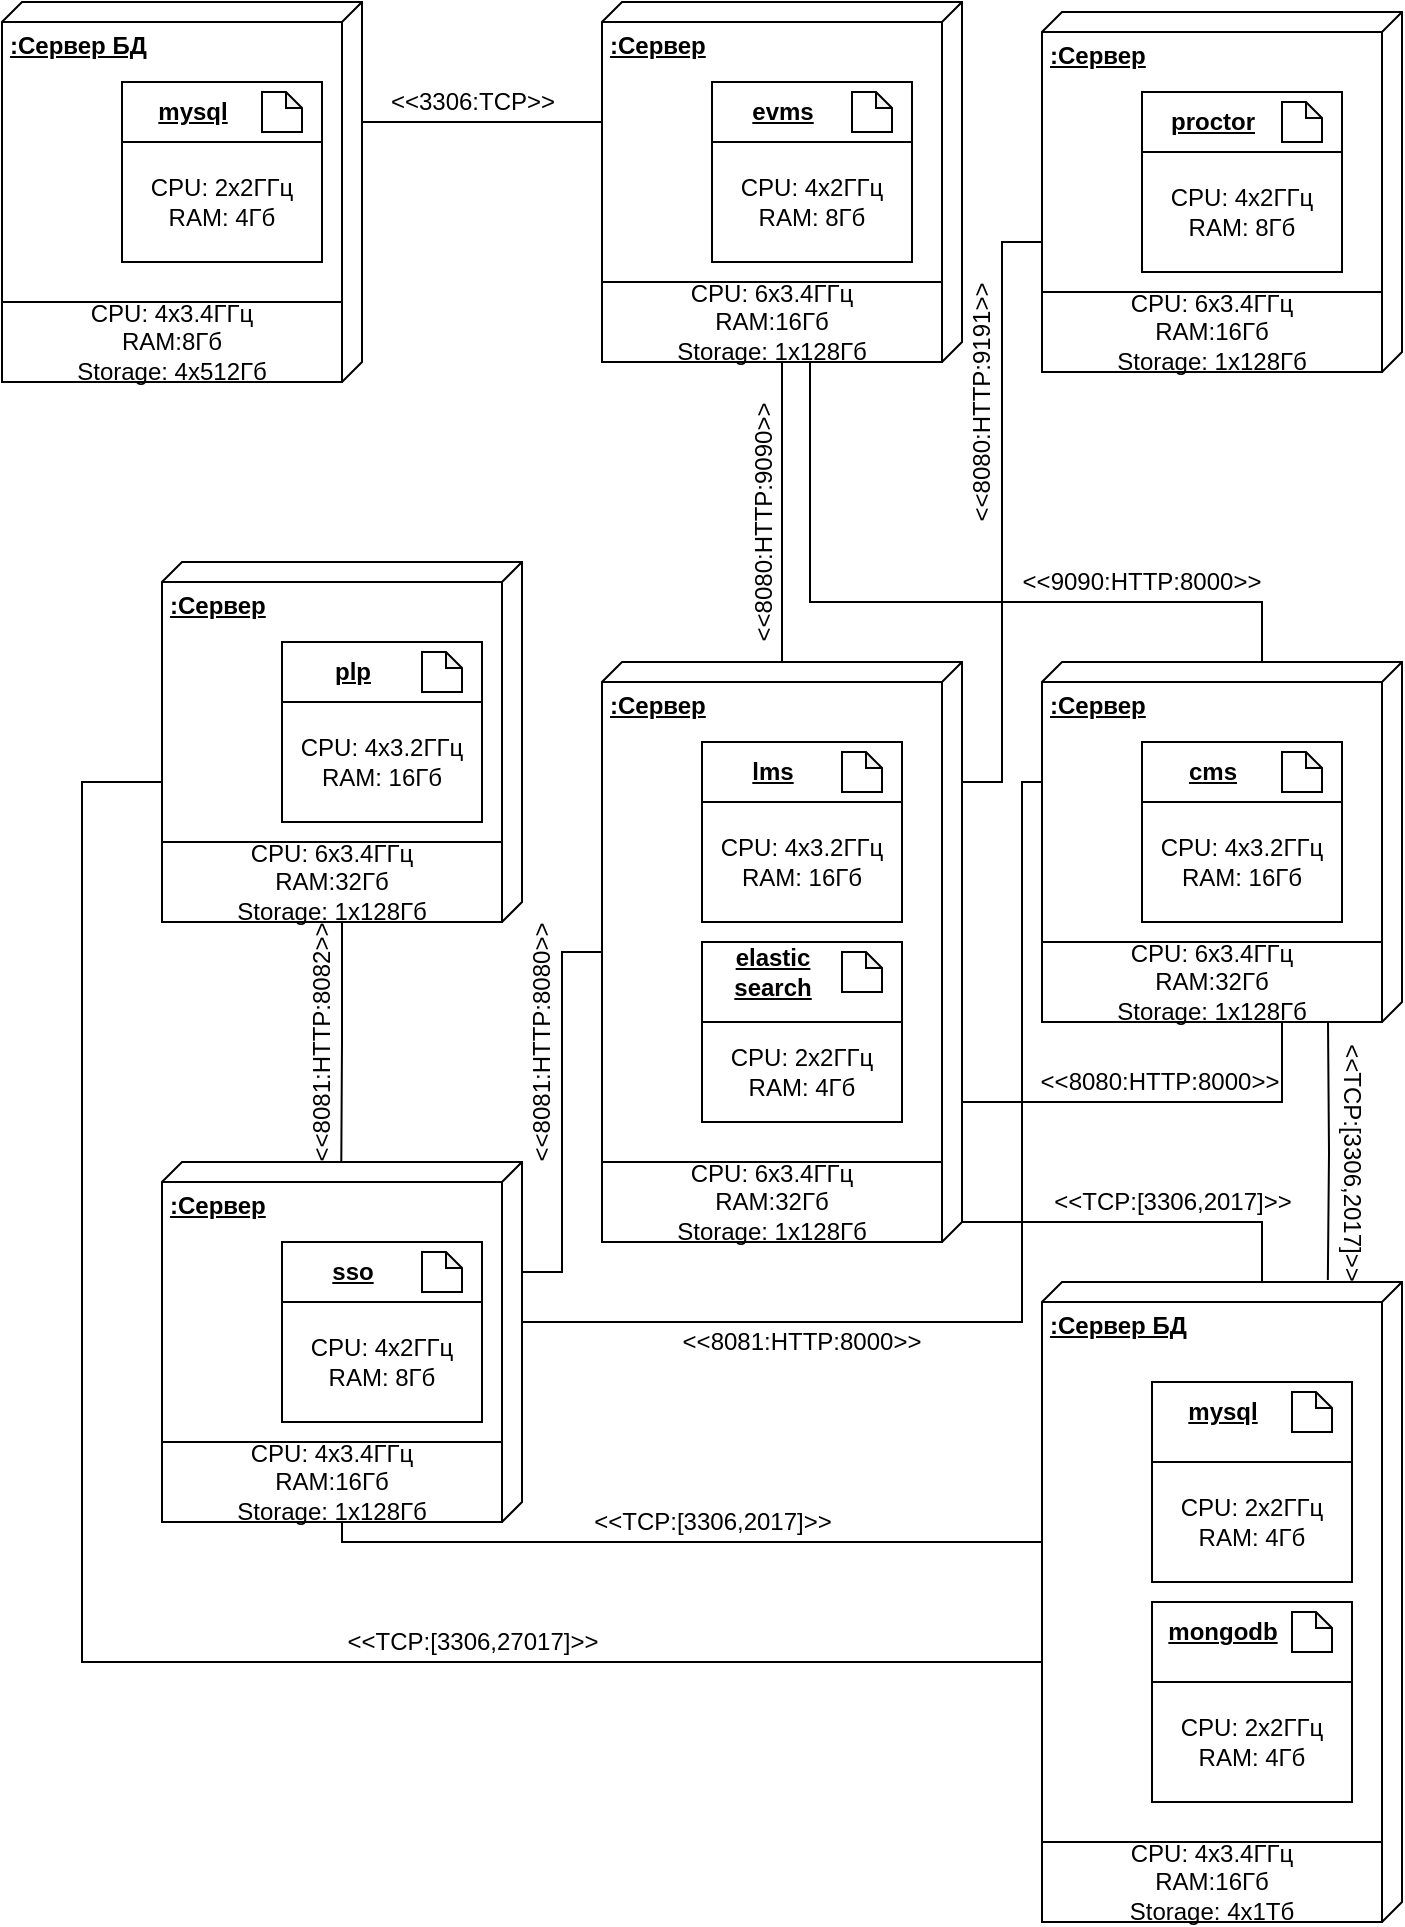 <mxfile version="13.8.6" type="device"><diagram name="Page-1" id="b5b7bab2-c9e2-2cf4-8b2a-24fd1a2a6d21"><mxGraphModel dx="2012" dy="1841" grid="1" gridSize="10" guides="1" tooltips="1" connect="1" arrows="1" fold="1" page="1" pageScale="1" pageWidth="827" pageHeight="1169" background="#ffffff" math="0" shadow="0"><root><mxCell id="0"/><mxCell id="1" parent="0"/><mxCell id="VOaN_T4SeR6G93SoCoAR-55" style="edgeStyle=orthogonalEdgeStyle;rounded=0;orthogonalLoop=1;jettySize=auto;html=1;endArrow=none;endFill=0;entryX=-0.003;entryY=0.206;entryDx=0;entryDy=0;entryPerimeter=0;" edge="1" parent="1" target="VOaN_T4SeR6G93SoCoAR-5"><mxGeometry relative="1" as="geometry"><mxPoint x="423" y="420" as="sourcePoint"/><mxPoint x="423" y="540" as="targetPoint"/><Array as="points"/></mxGeometry></mxCell><mxCell id="VOaN_T4SeR6G93SoCoAR-69" style="edgeStyle=orthogonalEdgeStyle;rounded=0;orthogonalLoop=1;jettySize=auto;html=1;endArrow=none;endFill=0;" edge="1" parent="1" source="VOaN_T4SeR6G93SoCoAR-1" target="VOaN_T4SeR6G93SoCoAR-7"><mxGeometry relative="1" as="geometry"><Array as="points"><mxPoint x="390" y="210"/><mxPoint x="164" y="210"/></Array></mxGeometry></mxCell><mxCell id="VOaN_T4SeR6G93SoCoAR-79" style="edgeStyle=orthogonalEdgeStyle;rounded=0;orthogonalLoop=1;jettySize=auto;html=1;startArrow=none;startFill=0;endArrow=none;endFill=0;" edge="1" parent="1" source="VOaN_T4SeR6G93SoCoAR-1" target="VOaN_T4SeR6G93SoCoAR-4"><mxGeometry relative="1" as="geometry"><Array as="points"><mxPoint x="270" y="300"/><mxPoint x="270" y="570"/><mxPoint x="10" y="570"/></Array></mxGeometry></mxCell><mxCell id="VOaN_T4SeR6G93SoCoAR-1" value="&lt;b&gt;:Сервер&lt;/b&gt;" style="verticalAlign=top;align=left;spacingTop=8;spacingLeft=2;spacingRight=12;shape=cube;size=10;direction=south;fontStyle=4;html=1;" vertex="1" parent="1"><mxGeometry x="280" y="240" width="180" height="180" as="geometry"/></mxCell><mxCell id="VOaN_T4SeR6G93SoCoAR-54" style="edgeStyle=orthogonalEdgeStyle;rounded=0;orthogonalLoop=1;jettySize=auto;html=1;endArrow=none;endFill=0;" edge="1" parent="1" source="VOaN_T4SeR6G93SoCoAR-2" target="VOaN_T4SeR6G93SoCoAR-5"><mxGeometry relative="1" as="geometry"><mxPoint x="400" y="487" as="targetPoint"/><Array as="points"><mxPoint x="150" y="520"/><mxPoint x="390" y="520"/></Array></mxGeometry></mxCell><mxCell id="VOaN_T4SeR6G93SoCoAR-64" style="edgeStyle=orthogonalEdgeStyle;rounded=0;orthogonalLoop=1;jettySize=auto;html=1;endArrow=none;endFill=0;" edge="1" parent="1" source="VOaN_T4SeR6G93SoCoAR-2" target="VOaN_T4SeR6G93SoCoAR-7"><mxGeometry relative="1" as="geometry"><Array as="points"><mxPoint x="150" y="160"/><mxPoint x="150" y="160"/></Array></mxGeometry></mxCell><mxCell id="VOaN_T4SeR6G93SoCoAR-78" style="edgeStyle=orthogonalEdgeStyle;rounded=0;orthogonalLoop=1;jettySize=auto;html=1;entryX=0;entryY=0;entryDx=55;entryDy=0;entryPerimeter=0;startArrow=none;startFill=0;endArrow=none;endFill=0;" edge="1" parent="1" source="VOaN_T4SeR6G93SoCoAR-2" target="VOaN_T4SeR6G93SoCoAR-4"><mxGeometry relative="1" as="geometry"/></mxCell><mxCell id="VOaN_T4SeR6G93SoCoAR-120" style="edgeStyle=orthogonalEdgeStyle;rounded=0;orthogonalLoop=1;jettySize=auto;html=1;entryX=0.562;entryY=0.996;entryDx=0;entryDy=0;entryPerimeter=0;startArrow=none;startFill=0;endArrow=none;endFill=0;" edge="1" parent="1" source="VOaN_T4SeR6G93SoCoAR-2" target="VOaN_T4SeR6G93SoCoAR-95"><mxGeometry relative="1" as="geometry"><Array as="points"><mxPoint x="400" y="460"/><mxPoint x="400" y="420"/></Array></mxGeometry></mxCell><mxCell id="VOaN_T4SeR6G93SoCoAR-2" value="&lt;b&gt;:Сервер&lt;/b&gt;" style="verticalAlign=top;align=left;spacingTop=8;spacingLeft=2;spacingRight=12;shape=cube;size=10;direction=south;fontStyle=4;html=1;" vertex="1" parent="1"><mxGeometry x="60" y="240" width="180" height="290" as="geometry"/></mxCell><mxCell id="VOaN_T4SeR6G93SoCoAR-77" style="edgeStyle=orthogonalEdgeStyle;rounded=0;orthogonalLoop=1;jettySize=auto;html=1;entryX=0.011;entryY=0.502;entryDx=0;entryDy=0;entryPerimeter=0;startArrow=none;startFill=0;endArrow=none;endFill=0;" edge="1" parent="1" source="VOaN_T4SeR6G93SoCoAR-3" target="VOaN_T4SeR6G93SoCoAR-4"><mxGeometry relative="1" as="geometry"/></mxCell><mxCell id="VOaN_T4SeR6G93SoCoAR-81" style="edgeStyle=orthogonalEdgeStyle;rounded=0;orthogonalLoop=1;jettySize=auto;html=1;entryX=0;entryY=0;entryDx=115;entryDy=180;entryPerimeter=0;startArrow=none;startFill=0;endArrow=none;endFill=0;" edge="1" parent="1" source="VOaN_T4SeR6G93SoCoAR-3" target="VOaN_T4SeR6G93SoCoAR-5"><mxGeometry relative="1" as="geometry"><Array as="points"><mxPoint x="-200" y="300"/><mxPoint x="-200" y="740"/><mxPoint x="285" y="740"/></Array></mxGeometry></mxCell><mxCell id="VOaN_T4SeR6G93SoCoAR-3" value="&lt;b&gt;:Сервер&lt;/b&gt;" style="verticalAlign=top;align=left;spacingTop=8;spacingLeft=2;spacingRight=12;shape=cube;size=10;direction=south;fontStyle=4;html=1;" vertex="1" parent="1"><mxGeometry x="-160" y="190" width="180" height="180" as="geometry"/></mxCell><mxCell id="VOaN_T4SeR6G93SoCoAR-80" style="edgeStyle=orthogonalEdgeStyle;rounded=0;orthogonalLoop=1;jettySize=auto;html=1;entryX=0.317;entryY=0.993;entryDx=0;entryDy=0;entryPerimeter=0;startArrow=none;startFill=0;endArrow=none;endFill=0;" edge="1" parent="1" source="VOaN_T4SeR6G93SoCoAR-4" target="VOaN_T4SeR6G93SoCoAR-5"><mxGeometry relative="1" as="geometry"><Array as="points"><mxPoint x="-70" y="680"/><mxPoint x="286" y="680"/></Array></mxGeometry></mxCell><mxCell id="VOaN_T4SeR6G93SoCoAR-4" value="&lt;b&gt;:Сервер&lt;/b&gt;" style="verticalAlign=top;align=left;spacingTop=8;spacingLeft=2;spacingRight=12;shape=cube;size=10;direction=south;fontStyle=4;html=1;" vertex="1" parent="1"><mxGeometry x="-160" y="490" width="180" height="180" as="geometry"/></mxCell><mxCell id="VOaN_T4SeR6G93SoCoAR-5" value="&lt;b&gt;:Сервер БД&lt;/b&gt;" style="verticalAlign=top;align=left;spacingTop=8;spacingLeft=2;spacingRight=12;shape=cube;size=10;direction=south;fontStyle=4;html=1;" vertex="1" parent="1"><mxGeometry x="280" y="550" width="180" height="320" as="geometry"/></mxCell><mxCell id="VOaN_T4SeR6G93SoCoAR-66" style="edgeStyle=orthogonalEdgeStyle;rounded=0;orthogonalLoop=1;jettySize=auto;html=1;endArrow=none;endFill=0;" edge="1" parent="1" source="VOaN_T4SeR6G93SoCoAR-7" target="VOaN_T4SeR6G93SoCoAR-59"><mxGeometry relative="1" as="geometry"><Array as="points"><mxPoint x="50" y="-30"/><mxPoint x="50" y="-30"/></Array></mxGeometry></mxCell><mxCell id="VOaN_T4SeR6G93SoCoAR-7" value="&lt;b&gt;:Сервер&lt;/b&gt;" style="verticalAlign=top;align=left;spacingTop=8;spacingLeft=2;spacingRight=12;shape=cube;size=10;direction=south;fontStyle=4;html=1;" vertex="1" parent="1"><mxGeometry x="60" y="-90" width="180" height="180" as="geometry"/></mxCell><mxCell id="VOaN_T4SeR6G93SoCoAR-70" style="edgeStyle=orthogonalEdgeStyle;rounded=0;orthogonalLoop=1;jettySize=auto;html=1;endArrow=none;endFill=0;" edge="1" parent="1" source="VOaN_T4SeR6G93SoCoAR-8"><mxGeometry relative="1" as="geometry"><mxPoint x="240" y="300" as="targetPoint"/><Array as="points"><mxPoint x="260" y="30"/><mxPoint x="260" y="300"/></Array></mxGeometry></mxCell><mxCell id="VOaN_T4SeR6G93SoCoAR-8" value="&lt;b&gt;:Сервер&lt;/b&gt;" style="verticalAlign=top;align=left;spacingTop=8;spacingLeft=2;spacingRight=12;shape=cube;size=10;direction=south;fontStyle=4;html=1;" vertex="1" parent="1"><mxGeometry x="280" y="-85" width="180" height="180" as="geometry"/></mxCell><mxCell id="VOaN_T4SeR6G93SoCoAR-21" value="" style="group" vertex="1" connectable="0" parent="1"><mxGeometry x="335" y="600" width="100" height="60" as="geometry"/></mxCell><mxCell id="VOaN_T4SeR6G93SoCoAR-17" value="" style="rounded=0;whiteSpace=wrap;html=1;" vertex="1" parent="VOaN_T4SeR6G93SoCoAR-21"><mxGeometry width="100" height="60" as="geometry"/></mxCell><mxCell id="VOaN_T4SeR6G93SoCoAR-19" value="" style="shape=note;whiteSpace=wrap;html=1;backgroundOutline=1;darkOpacity=0.05;size=8;" vertex="1" parent="VOaN_T4SeR6G93SoCoAR-21"><mxGeometry x="70" y="5" width="20" height="20" as="geometry"/></mxCell><mxCell id="VOaN_T4SeR6G93SoCoAR-20" value="mysql" style="text;html=1;align=center;verticalAlign=middle;resizable=0;points=[];autosize=1;fontStyle=5" vertex="1" parent="VOaN_T4SeR6G93SoCoAR-21"><mxGeometry x="10" y="5" width="50" height="20" as="geometry"/></mxCell><mxCell id="VOaN_T4SeR6G93SoCoAR-22" value="" style="group" vertex="1" connectable="0" parent="1"><mxGeometry x="335" y="710" width="100" height="60" as="geometry"/></mxCell><mxCell id="VOaN_T4SeR6G93SoCoAR-23" value="" style="rounded=0;whiteSpace=wrap;html=1;" vertex="1" parent="VOaN_T4SeR6G93SoCoAR-22"><mxGeometry width="100" height="60" as="geometry"/></mxCell><mxCell id="VOaN_T4SeR6G93SoCoAR-24" value="" style="shape=note;whiteSpace=wrap;html=1;backgroundOutline=1;darkOpacity=0.05;size=8;" vertex="1" parent="VOaN_T4SeR6G93SoCoAR-22"><mxGeometry x="70" y="5" width="20" height="20" as="geometry"/></mxCell><mxCell id="VOaN_T4SeR6G93SoCoAR-25" value="mongodb" style="text;html=1;align=center;verticalAlign=middle;resizable=0;points=[];autosize=1;fontStyle=5" vertex="1" parent="VOaN_T4SeR6G93SoCoAR-22"><mxGeometry y="5" width="70" height="20" as="geometry"/></mxCell><mxCell id="VOaN_T4SeR6G93SoCoAR-26" value="" style="group" vertex="1" connectable="0" parent="1"><mxGeometry x="110" y="280" width="100" height="85" as="geometry"/></mxCell><mxCell id="VOaN_T4SeR6G93SoCoAR-27" value="" style="rounded=0;whiteSpace=wrap;html=1;" vertex="1" parent="VOaN_T4SeR6G93SoCoAR-26"><mxGeometry width="100" height="60" as="geometry"/></mxCell><mxCell id="VOaN_T4SeR6G93SoCoAR-28" value="" style="shape=note;whiteSpace=wrap;html=1;backgroundOutline=1;darkOpacity=0.05;size=8;" vertex="1" parent="VOaN_T4SeR6G93SoCoAR-26"><mxGeometry x="70" y="5" width="20" height="20" as="geometry"/></mxCell><mxCell id="VOaN_T4SeR6G93SoCoAR-29" value="lms" style="text;html=1;align=center;verticalAlign=middle;resizable=0;points=[];autosize=1;fontStyle=5" vertex="1" parent="VOaN_T4SeR6G93SoCoAR-26"><mxGeometry x="15" y="5" width="40" height="20" as="geometry"/></mxCell><mxCell id="VOaN_T4SeR6G93SoCoAR-96" value="CPU: 4x3.2ГГц&lt;br&gt;RAM: 16Гб" style="rounded=0;whiteSpace=wrap;html=1;" vertex="1" parent="VOaN_T4SeR6G93SoCoAR-26"><mxGeometry y="30" width="100" height="60" as="geometry"/></mxCell><mxCell id="VOaN_T4SeR6G93SoCoAR-30" value="" style="group" vertex="1" connectable="0" parent="1"><mxGeometry x="330" y="280" width="100" height="60" as="geometry"/></mxCell><mxCell id="VOaN_T4SeR6G93SoCoAR-31" value="" style="rounded=0;whiteSpace=wrap;html=1;" vertex="1" parent="VOaN_T4SeR6G93SoCoAR-30"><mxGeometry width="100" height="60" as="geometry"/></mxCell><mxCell id="VOaN_T4SeR6G93SoCoAR-32" value="" style="shape=note;whiteSpace=wrap;html=1;backgroundOutline=1;darkOpacity=0.05;size=8;" vertex="1" parent="VOaN_T4SeR6G93SoCoAR-30"><mxGeometry x="70" y="5" width="20" height="20" as="geometry"/></mxCell><mxCell id="VOaN_T4SeR6G93SoCoAR-33" value="cms" style="text;html=1;align=center;verticalAlign=middle;resizable=0;points=[];autosize=1;fontStyle=5" vertex="1" parent="VOaN_T4SeR6G93SoCoAR-30"><mxGeometry x="15" y="5" width="40" height="20" as="geometry"/></mxCell><mxCell id="VOaN_T4SeR6G93SoCoAR-34" value="" style="group" vertex="1" connectable="0" parent="1"><mxGeometry x="-100" y="230" width="100" height="60" as="geometry"/></mxCell><mxCell id="VOaN_T4SeR6G93SoCoAR-35" value="" style="rounded=0;whiteSpace=wrap;html=1;" vertex="1" parent="VOaN_T4SeR6G93SoCoAR-34"><mxGeometry width="100" height="60" as="geometry"/></mxCell><mxCell id="VOaN_T4SeR6G93SoCoAR-36" value="" style="shape=note;whiteSpace=wrap;html=1;backgroundOutline=1;darkOpacity=0.05;size=8;" vertex="1" parent="VOaN_T4SeR6G93SoCoAR-34"><mxGeometry x="70" y="5" width="20" height="20" as="geometry"/></mxCell><mxCell id="VOaN_T4SeR6G93SoCoAR-37" value="plp" style="text;html=1;align=center;verticalAlign=middle;resizable=0;points=[];autosize=1;fontStyle=5" vertex="1" parent="VOaN_T4SeR6G93SoCoAR-34"><mxGeometry x="20" y="5" width="30" height="20" as="geometry"/></mxCell><mxCell id="VOaN_T4SeR6G93SoCoAR-38" value="" style="group" vertex="1" connectable="0" parent="1"><mxGeometry x="-100" y="530" width="100" height="90" as="geometry"/></mxCell><mxCell id="VOaN_T4SeR6G93SoCoAR-39" value="" style="rounded=0;whiteSpace=wrap;html=1;" vertex="1" parent="VOaN_T4SeR6G93SoCoAR-38"><mxGeometry width="100" height="60" as="geometry"/></mxCell><mxCell id="VOaN_T4SeR6G93SoCoAR-40" value="" style="shape=note;whiteSpace=wrap;html=1;backgroundOutline=1;darkOpacity=0.05;size=8;" vertex="1" parent="VOaN_T4SeR6G93SoCoAR-38"><mxGeometry x="70" y="5" width="20" height="20" as="geometry"/></mxCell><mxCell id="VOaN_T4SeR6G93SoCoAR-41" value="sso" style="text;html=1;align=center;verticalAlign=middle;resizable=0;points=[];autosize=1;fontStyle=5" vertex="1" parent="VOaN_T4SeR6G93SoCoAR-38"><mxGeometry x="15" y="5" width="40" height="20" as="geometry"/></mxCell><mxCell id="VOaN_T4SeR6G93SoCoAR-90" value="CPU: 4x2ГГц&lt;br&gt;RAM: 8Гб" style="rounded=0;whiteSpace=wrap;html=1;" vertex="1" parent="VOaN_T4SeR6G93SoCoAR-38"><mxGeometry y="30" width="100" height="60" as="geometry"/></mxCell><mxCell id="VOaN_T4SeR6G93SoCoAR-42" value="" style="group" vertex="1" connectable="0" parent="1"><mxGeometry x="115" y="-50" width="100" height="60" as="geometry"/></mxCell><mxCell id="VOaN_T4SeR6G93SoCoAR-43" value="" style="rounded=0;whiteSpace=wrap;html=1;" vertex="1" parent="VOaN_T4SeR6G93SoCoAR-42"><mxGeometry width="100" height="60" as="geometry"/></mxCell><mxCell id="VOaN_T4SeR6G93SoCoAR-44" value="" style="shape=note;whiteSpace=wrap;html=1;backgroundOutline=1;darkOpacity=0.05;size=8;" vertex="1" parent="VOaN_T4SeR6G93SoCoAR-42"><mxGeometry x="70" y="5" width="20" height="20" as="geometry"/></mxCell><mxCell id="VOaN_T4SeR6G93SoCoAR-45" value="evms" style="text;html=1;align=center;verticalAlign=middle;resizable=0;points=[];autosize=1;fontStyle=5" vertex="1" parent="VOaN_T4SeR6G93SoCoAR-42"><mxGeometry x="10" y="5" width="50" height="20" as="geometry"/></mxCell><mxCell id="VOaN_T4SeR6G93SoCoAR-46" value="" style="group" vertex="1" connectable="0" parent="1"><mxGeometry x="330" y="-45" width="100" height="60" as="geometry"/></mxCell><mxCell id="VOaN_T4SeR6G93SoCoAR-47" value="" style="rounded=0;whiteSpace=wrap;html=1;" vertex="1" parent="VOaN_T4SeR6G93SoCoAR-46"><mxGeometry width="100" height="60" as="geometry"/></mxCell><mxCell id="VOaN_T4SeR6G93SoCoAR-48" value="" style="shape=note;whiteSpace=wrap;html=1;backgroundOutline=1;darkOpacity=0.05;size=8;" vertex="1" parent="VOaN_T4SeR6G93SoCoAR-46"><mxGeometry x="70" y="5" width="20" height="20" as="geometry"/></mxCell><mxCell id="VOaN_T4SeR6G93SoCoAR-49" value="proctor" style="text;html=1;align=center;verticalAlign=middle;resizable=0;points=[];autosize=1;fontStyle=5" vertex="1" parent="VOaN_T4SeR6G93SoCoAR-46"><mxGeometry x="5" y="5" width="60" height="20" as="geometry"/></mxCell><mxCell id="VOaN_T4SeR6G93SoCoAR-50" value="" style="group" vertex="1" connectable="0" parent="1"><mxGeometry x="110" y="380" width="100" height="60" as="geometry"/></mxCell><mxCell id="VOaN_T4SeR6G93SoCoAR-51" value="" style="rounded=0;whiteSpace=wrap;html=1;" vertex="1" parent="VOaN_T4SeR6G93SoCoAR-50"><mxGeometry width="100" height="60" as="geometry"/></mxCell><mxCell id="VOaN_T4SeR6G93SoCoAR-52" value="" style="shape=note;whiteSpace=wrap;html=1;backgroundOutline=1;darkOpacity=0.05;size=8;" vertex="1" parent="VOaN_T4SeR6G93SoCoAR-50"><mxGeometry x="70" y="5" width="20" height="20" as="geometry"/></mxCell><mxCell id="VOaN_T4SeR6G93SoCoAR-53" value="elastic&lt;br&gt;search" style="text;html=1;align=center;verticalAlign=middle;resizable=0;points=[];autosize=1;fontStyle=5" vertex="1" parent="VOaN_T4SeR6G93SoCoAR-50"><mxGeometry x="10" width="50" height="30" as="geometry"/></mxCell><mxCell id="VOaN_T4SeR6G93SoCoAR-59" value="&lt;b&gt;:Сервер БД&lt;/b&gt;" style="verticalAlign=top;align=left;spacingTop=8;spacingLeft=2;spacingRight=12;shape=cube;size=10;direction=south;fontStyle=4;html=1;" vertex="1" parent="1"><mxGeometry x="-240" y="-90" width="180" height="190" as="geometry"/></mxCell><mxCell id="VOaN_T4SeR6G93SoCoAR-60" value="" style="group" vertex="1" connectable="0" parent="1"><mxGeometry x="-180" y="-50" width="100" height="60" as="geometry"/></mxCell><mxCell id="VOaN_T4SeR6G93SoCoAR-61" value="" style="rounded=0;whiteSpace=wrap;html=1;" vertex="1" parent="VOaN_T4SeR6G93SoCoAR-60"><mxGeometry width="100" height="60" as="geometry"/></mxCell><mxCell id="VOaN_T4SeR6G93SoCoAR-62" value="" style="shape=note;whiteSpace=wrap;html=1;backgroundOutline=1;darkOpacity=0.05;size=8;" vertex="1" parent="VOaN_T4SeR6G93SoCoAR-60"><mxGeometry x="70" y="5" width="20" height="20" as="geometry"/></mxCell><mxCell id="VOaN_T4SeR6G93SoCoAR-63" value="mysql" style="text;html=1;align=center;verticalAlign=middle;resizable=0;points=[];autosize=1;fontStyle=5" vertex="1" parent="VOaN_T4SeR6G93SoCoAR-60"><mxGeometry x="10" y="5" width="50" height="20" as="geometry"/></mxCell><mxCell id="VOaN_T4SeR6G93SoCoAR-82" value="&amp;lt;&amp;lt;TCP:[3306,27017]&amp;gt;&amp;gt;" style="text;html=1;align=center;verticalAlign=middle;resizable=0;points=[];autosize=1;" vertex="1" parent="1"><mxGeometry x="-75" y="720" width="140" height="20" as="geometry"/></mxCell><mxCell id="VOaN_T4SeR6G93SoCoAR-83" value="&amp;lt;&amp;lt;TCP:[3306,2017]&amp;gt;&amp;gt;" style="text;html=1;align=center;verticalAlign=middle;resizable=0;points=[];autosize=1;" vertex="1" parent="1"><mxGeometry x="50" y="660" width="130" height="20" as="geometry"/></mxCell><mxCell id="VOaN_T4SeR6G93SoCoAR-86" value="&amp;lt;&amp;lt;8081:HTTP:8082&amp;gt;&amp;gt;" style="text;html=1;strokeColor=none;fillColor=none;align=center;verticalAlign=middle;whiteSpace=wrap;rounded=0;rotation=-90;" vertex="1" parent="1"><mxGeometry x="-100" y="420" width="40" height="20" as="geometry"/></mxCell><mxCell id="VOaN_T4SeR6G93SoCoAR-87" value="CPU: 2x2ГГц&lt;br&gt;RAM: 4Гб" style="rounded=0;whiteSpace=wrap;html=1;" vertex="1" parent="1"><mxGeometry x="335" y="640" width="100" height="60" as="geometry"/></mxCell><mxCell id="VOaN_T4SeR6G93SoCoAR-88" value="&lt;span&gt;CPU: 2x2ГГц&lt;/span&gt;&lt;br&gt;&lt;span&gt;RAM: 4Гб&lt;/span&gt;" style="rounded=0;whiteSpace=wrap;html=1;" vertex="1" parent="1"><mxGeometry x="335" y="750" width="100" height="60" as="geometry"/></mxCell><mxCell id="VOaN_T4SeR6G93SoCoAR-91" value="&lt;span&gt;CPU: 4x3.4ГГц&lt;/span&gt;&lt;br&gt;&lt;span&gt;RAM:16Гб&lt;/span&gt;&lt;br&gt;&lt;span&gt;Storage: 1x128Гб&lt;/span&gt;" style="rounded=0;whiteSpace=wrap;html=1;" vertex="1" parent="1"><mxGeometry x="-160" y="630" width="170" height="40" as="geometry"/></mxCell><mxCell id="VOaN_T4SeR6G93SoCoAR-92" value="CPU: 4x3.2ГГц&lt;br&gt;RAM: 16Гб" style="rounded=0;whiteSpace=wrap;html=1;" vertex="1" parent="1"><mxGeometry x="-100" y="260" width="100" height="60" as="geometry"/></mxCell><mxCell id="VOaN_T4SeR6G93SoCoAR-93" value="&lt;span&gt;CPU: 6x3.4ГГц&lt;/span&gt;&lt;br&gt;&lt;span&gt;RAM:32Гб&lt;/span&gt;&lt;br&gt;&lt;span&gt;Storage: 1x128Гб&lt;/span&gt;" style="rounded=0;whiteSpace=wrap;html=1;" vertex="1" parent="1"><mxGeometry x="-160" y="330" width="170" height="40" as="geometry"/></mxCell><mxCell id="VOaN_T4SeR6G93SoCoAR-94" value="CPU: 4x3.2ГГц&lt;br&gt;RAM: 16Гб" style="rounded=0;whiteSpace=wrap;html=1;" vertex="1" parent="1"><mxGeometry x="330" y="310" width="100" height="60" as="geometry"/></mxCell><mxCell id="VOaN_T4SeR6G93SoCoAR-95" value="&lt;span&gt;CPU: 6x3.4ГГц&lt;/span&gt;&lt;br&gt;&lt;span&gt;RAM:32Гб&lt;/span&gt;&lt;br&gt;&lt;span&gt;Storage: 1x128Гб&lt;/span&gt;" style="rounded=0;whiteSpace=wrap;html=1;" vertex="1" parent="1"><mxGeometry x="280" y="380" width="170" height="40" as="geometry"/></mxCell><mxCell id="VOaN_T4SeR6G93SoCoAR-97" value="CPU: 2x2ГГц&lt;br&gt;RAM: 4Гб" style="rounded=0;whiteSpace=wrap;html=1;" vertex="1" parent="1"><mxGeometry x="110" y="420" width="100" height="50" as="geometry"/></mxCell><mxCell id="VOaN_T4SeR6G93SoCoAR-99" value="&lt;span&gt;CPU: 6x3.4ГГц&lt;/span&gt;&lt;br&gt;&lt;span&gt;RAM:32Гб&lt;/span&gt;&lt;br&gt;&lt;span&gt;Storage: 1x128Гб&lt;/span&gt;" style="rounded=0;whiteSpace=wrap;html=1;" vertex="1" parent="1"><mxGeometry x="60" y="490" width="170" height="40" as="geometry"/></mxCell><mxCell id="VOaN_T4SeR6G93SoCoAR-100" value="CPU: 4x2ГГц&lt;br&gt;RAM: 8Гб" style="rounded=0;whiteSpace=wrap;html=1;" vertex="1" parent="1"><mxGeometry x="330" y="-15" width="100" height="60" as="geometry"/></mxCell><mxCell id="VOaN_T4SeR6G93SoCoAR-101" value="&lt;span&gt;CPU: 6x3.4ГГц&lt;/span&gt;&lt;br&gt;&lt;span&gt;RAM:16Гб&lt;/span&gt;&lt;br&gt;&lt;span&gt;Storage: 1x128Гб&lt;/span&gt;" style="rounded=0;whiteSpace=wrap;html=1;" vertex="1" parent="1"><mxGeometry x="280" y="55" width="170" height="40" as="geometry"/></mxCell><mxCell id="VOaN_T4SeR6G93SoCoAR-102" value="CPU: 4x2ГГц&lt;br&gt;RAM: 8Гб" style="rounded=0;whiteSpace=wrap;html=1;" vertex="1" parent="1"><mxGeometry x="115" y="-20" width="100" height="60" as="geometry"/></mxCell><mxCell id="VOaN_T4SeR6G93SoCoAR-103" value="&lt;span&gt;CPU: 6x3.4ГГц&lt;/span&gt;&lt;br&gt;&lt;span&gt;RAM:16Гб&lt;/span&gt;&lt;br&gt;&lt;span&gt;Storage: 1x128Гб&lt;/span&gt;" style="rounded=0;whiteSpace=wrap;html=1;" vertex="1" parent="1"><mxGeometry x="60" y="50" width="170" height="40" as="geometry"/></mxCell><mxCell id="VOaN_T4SeR6G93SoCoAR-104" value="CPU: 2x2ГГц&lt;br&gt;RAM: 4Гб" style="rounded=0;whiteSpace=wrap;html=1;" vertex="1" parent="1"><mxGeometry x="-180" y="-20" width="100" height="60" as="geometry"/></mxCell><mxCell id="VOaN_T4SeR6G93SoCoAR-106" value="CPU: 4x3.4ГГц&lt;br&gt;RAM:8Гб&lt;br&gt;Storage: 4x512Гб" style="rounded=0;whiteSpace=wrap;html=1;" vertex="1" parent="1"><mxGeometry x="-240" y="60" width="170" height="40" as="geometry"/></mxCell><mxCell id="VOaN_T4SeR6G93SoCoAR-107" value="CPU: 4x3.4ГГц&lt;br&gt;RAM:16Гб&lt;br&gt;Storage: 4x1Тб" style="rounded=0;whiteSpace=wrap;html=1;" vertex="1" parent="1"><mxGeometry x="280" y="830" width="170" height="40" as="geometry"/></mxCell><mxCell id="VOaN_T4SeR6G93SoCoAR-109" value="&amp;lt;&amp;lt;8080:HTTP:9090&amp;gt;&amp;gt;" style="text;html=1;strokeColor=none;fillColor=none;align=center;verticalAlign=middle;whiteSpace=wrap;rounded=0;rotation=-90;" vertex="1" parent="1"><mxGeometry x="121" y="160" width="40" height="20" as="geometry"/></mxCell><mxCell id="VOaN_T4SeR6G93SoCoAR-110" value="&amp;lt;&amp;lt;9090:HTTP:8000&amp;gt;&amp;gt;" style="text;html=1;strokeColor=none;fillColor=none;align=center;verticalAlign=middle;whiteSpace=wrap;rounded=0;" vertex="1" parent="1"><mxGeometry x="310" y="190" width="40" height="20" as="geometry"/></mxCell><mxCell id="VOaN_T4SeR6G93SoCoAR-111" value="&amp;lt;&amp;lt;8080:HTTP:9191&amp;gt;&amp;gt;" style="text;html=1;strokeColor=none;fillColor=none;align=center;verticalAlign=middle;whiteSpace=wrap;rounded=0;rotation=-90;" vertex="1" parent="1"><mxGeometry x="230" y="100" width="40" height="20" as="geometry"/></mxCell><mxCell id="VOaN_T4SeR6G93SoCoAR-112" value="&amp;lt;&amp;lt;8081:HTTP:8000&amp;gt;&amp;gt;" style="text;html=1;strokeColor=none;fillColor=none;align=center;verticalAlign=middle;whiteSpace=wrap;rounded=0;" vertex="1" parent="1"><mxGeometry x="140" y="570" width="40" height="20" as="geometry"/></mxCell><mxCell id="VOaN_T4SeR6G93SoCoAR-113" value="&amp;lt;&amp;lt;8081:HTTP:8080&amp;gt;&amp;gt;" style="text;html=1;strokeColor=none;fillColor=none;align=center;verticalAlign=middle;whiteSpace=wrap;rounded=0;rotation=-90;" vertex="1" parent="1"><mxGeometry x="10" y="420" width="40" height="20" as="geometry"/></mxCell><mxCell id="VOaN_T4SeR6G93SoCoAR-117" value="&amp;lt;&amp;lt;TCP:[3306,2017]&amp;gt;&amp;gt;" style="text;html=1;align=center;verticalAlign=middle;resizable=0;points=[];autosize=1;rotation=90;" vertex="1" parent="1"><mxGeometry x="370" y="480" width="130" height="20" as="geometry"/></mxCell><mxCell id="VOaN_T4SeR6G93SoCoAR-118" value="&amp;lt;&amp;lt;TCP:[3306,2017]&amp;gt;&amp;gt;" style="text;html=1;align=center;verticalAlign=middle;resizable=0;points=[];autosize=1;rotation=0;" vertex="1" parent="1"><mxGeometry x="280" y="500" width="130" height="20" as="geometry"/></mxCell><mxCell id="VOaN_T4SeR6G93SoCoAR-119" value="&amp;lt;&amp;lt;3306:TCP&amp;gt;&amp;gt;" style="text;html=1;align=center;verticalAlign=middle;resizable=0;points=[];autosize=1;rotation=0;" vertex="1" parent="1"><mxGeometry x="-55" y="-50" width="100" height="20" as="geometry"/></mxCell><mxCell id="VOaN_T4SeR6G93SoCoAR-121" value="&amp;lt;&amp;lt;8080:HTTP:8000&amp;gt;&amp;gt;" style="text;html=1;strokeColor=none;fillColor=none;align=center;verticalAlign=middle;whiteSpace=wrap;rounded=0;" vertex="1" parent="1"><mxGeometry x="319" y="440" width="40" height="20" as="geometry"/></mxCell></root></mxGraphModel></diagram></mxfile>